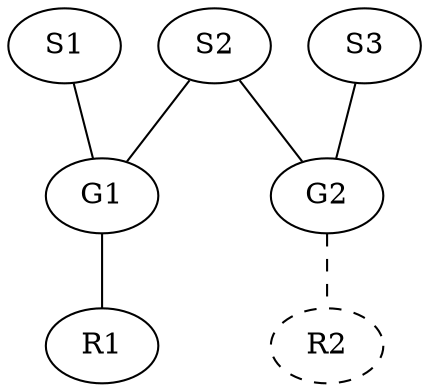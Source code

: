 graph G {
  S1 -- G1
  S2 -- G1
  S2 -- G2
  S3 -- G2
  G1 -- R1
  G2 -- R2 [style=dashed]
  R2 [style=dashed]
}

